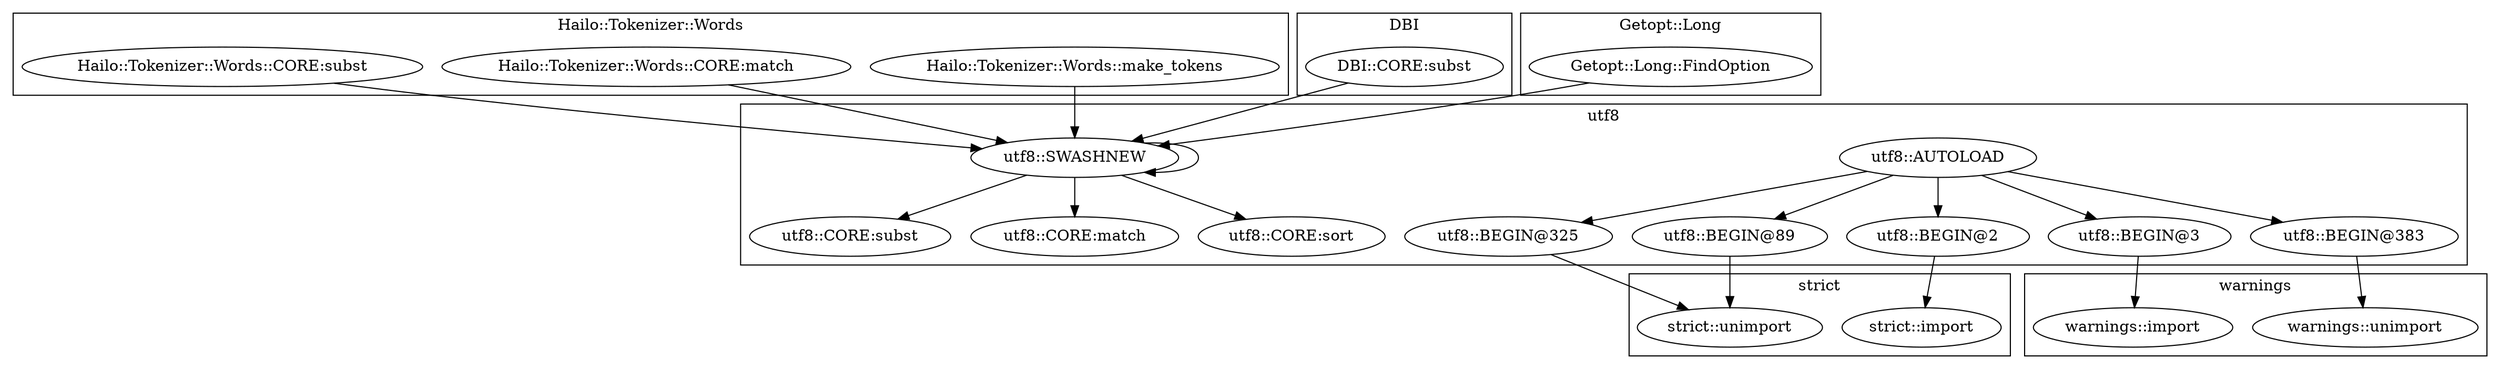 digraph {
graph [overlap=false]
subgraph cluster_Hailo_Tokenizer_Words {
	label="Hailo::Tokenizer::Words";
	"Hailo::Tokenizer::Words::make_tokens";
	"Hailo::Tokenizer::Words::CORE:match";
	"Hailo::Tokenizer::Words::CORE:subst";
}
subgraph cluster_DBI {
	label="DBI";
	"DBI::CORE:subst";
}
subgraph cluster_warnings {
	label="warnings";
	"warnings::unimport";
	"warnings::import";
}
subgraph cluster_strict {
	label="strict";
	"strict::import";
	"strict::unimport";
}
subgraph cluster_utf8 {
	label="utf8";
	"utf8::AUTOLOAD";
	"utf8::CORE:match";
	"utf8::CORE:sort";
	"utf8::BEGIN@2";
	"utf8::BEGIN@383";
	"utf8::SWASHNEW";
	"utf8::BEGIN@3";
	"utf8::BEGIN@325";
	"utf8::BEGIN@89";
	"utf8::CORE:subst";
}
subgraph cluster_Getopt_Long {
	label="Getopt::Long";
	"Getopt::Long::FindOption";
}
"utf8::SWASHNEW" -> "utf8::CORE:sort";
"utf8::BEGIN@383" -> "warnings::unimport";
"utf8::SWASHNEW" -> "utf8::CORE:match";
"utf8::AUTOLOAD" -> "utf8::BEGIN@3";
"utf8::AUTOLOAD" -> "utf8::BEGIN@89";
"utf8::BEGIN@325" -> "strict::unimport";
"utf8::BEGIN@89" -> "strict::unimport";
"utf8::AUTOLOAD" -> "utf8::BEGIN@383";
"utf8::BEGIN@3" -> "warnings::import";
"utf8::SWASHNEW" -> "utf8::CORE:subst";
"utf8::AUTOLOAD" -> "utf8::BEGIN@2";
"Getopt::Long::FindOption" -> "utf8::SWASHNEW";
"DBI::CORE:subst" -> "utf8::SWASHNEW";
"utf8::SWASHNEW" -> "utf8::SWASHNEW";
"Hailo::Tokenizer::Words::CORE:subst" -> "utf8::SWASHNEW";
"Hailo::Tokenizer::Words::CORE:match" -> "utf8::SWASHNEW";
"Hailo::Tokenizer::Words::make_tokens" -> "utf8::SWASHNEW";
"utf8::AUTOLOAD" -> "utf8::BEGIN@325";
"utf8::BEGIN@2" -> "strict::import";
}
